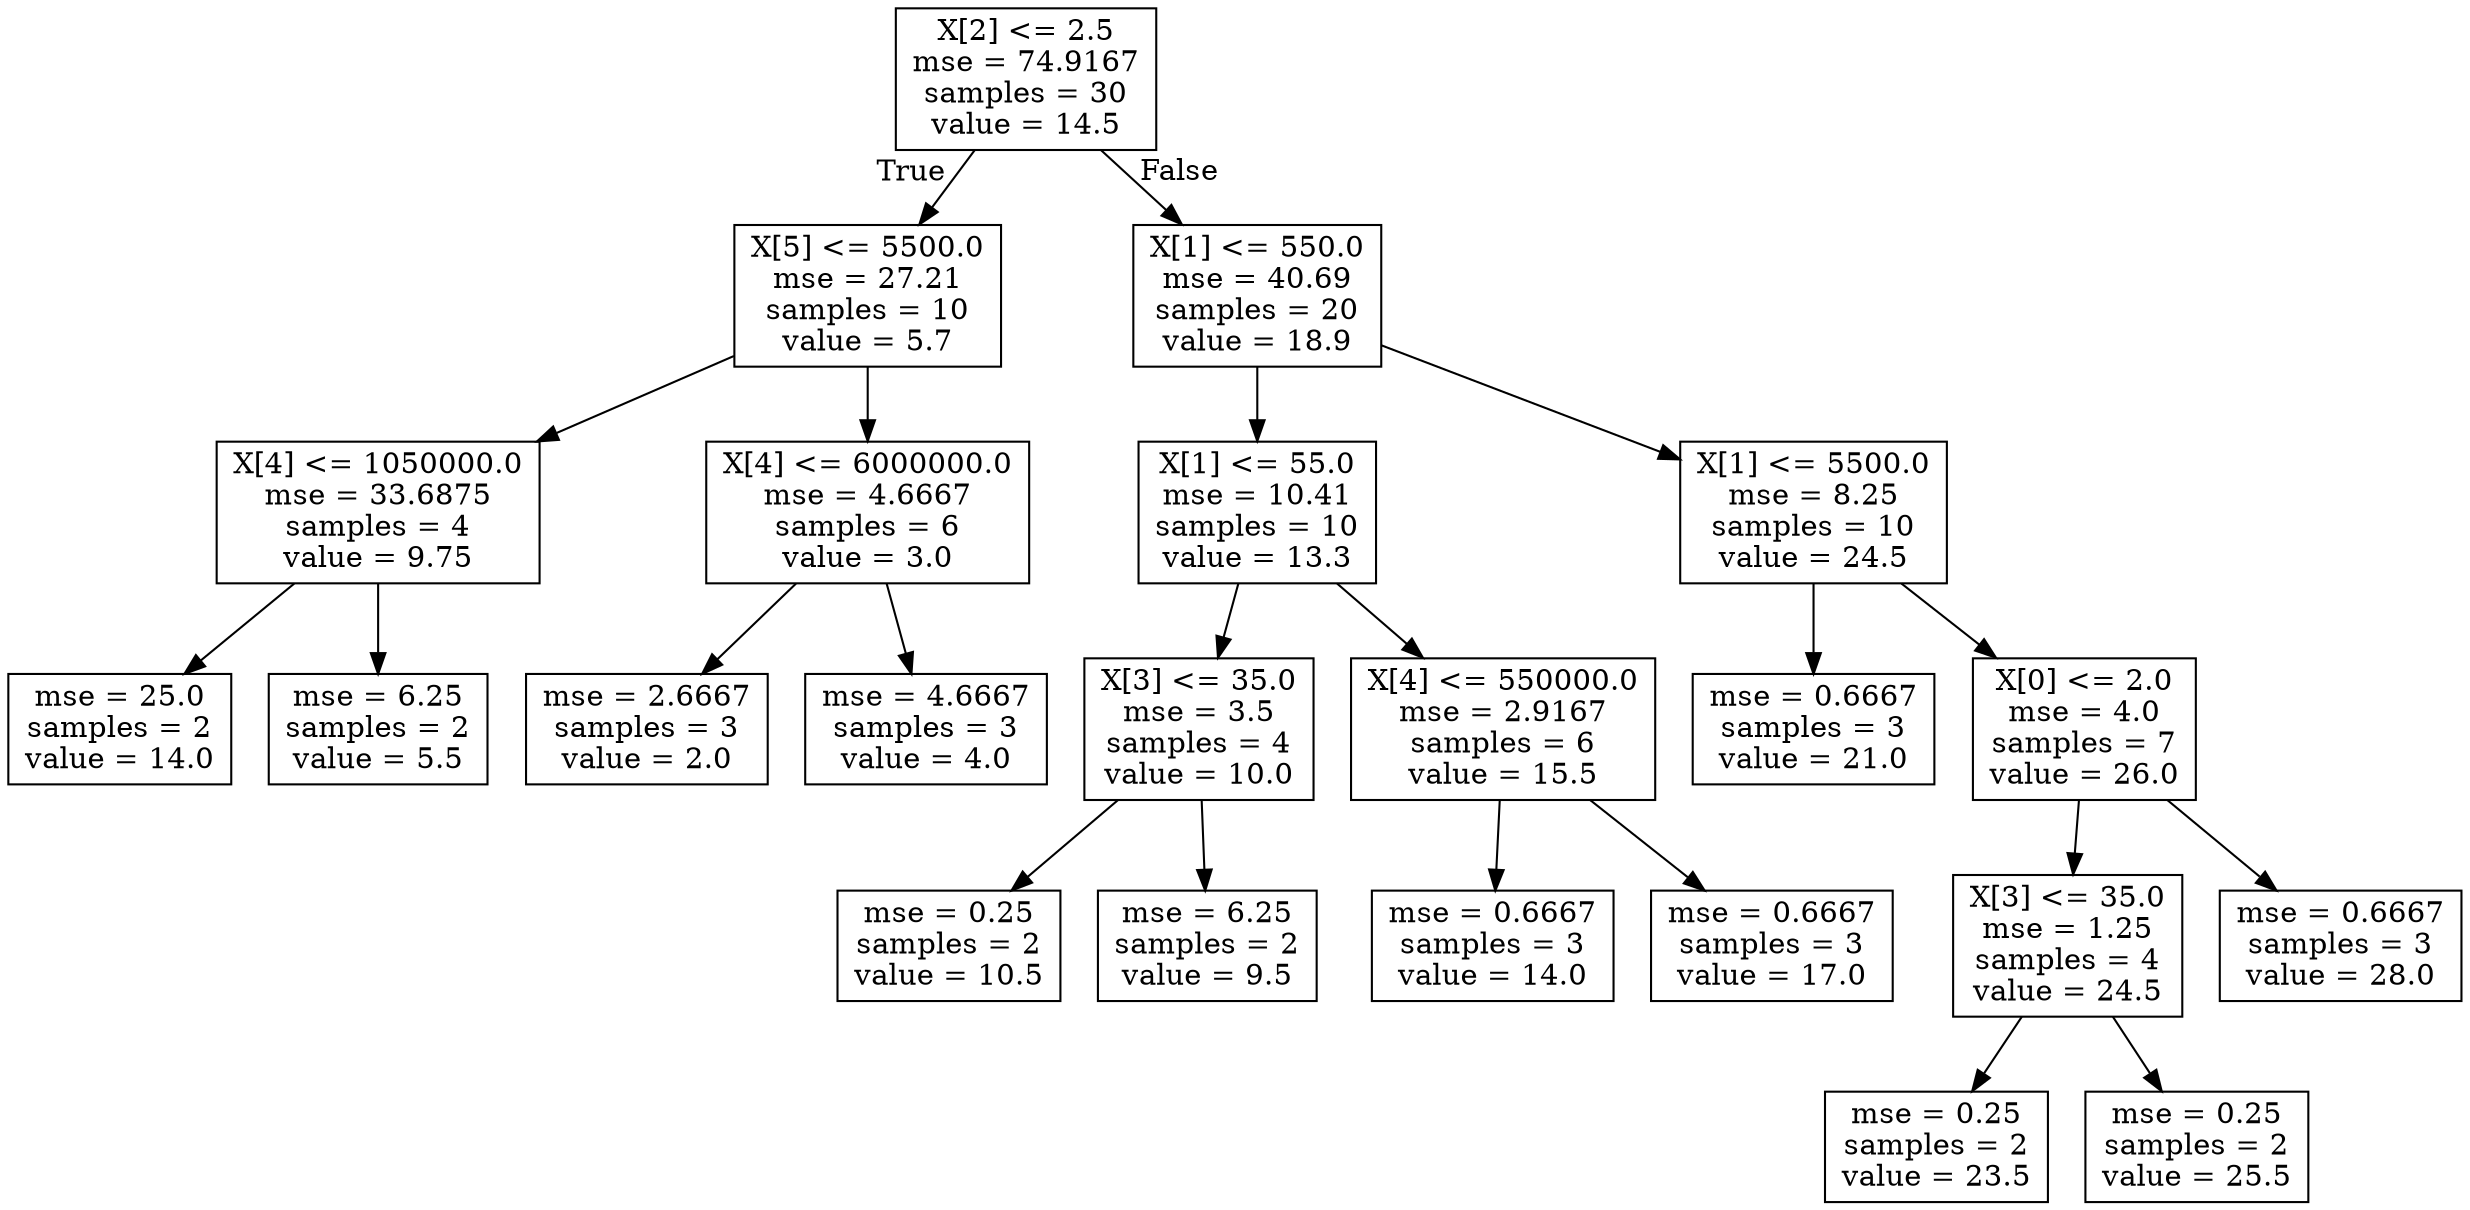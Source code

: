 digraph Tree {
node [shape=box] ;
0 [label="X[2] <= 2.5\nmse = 74.9167\nsamples = 30\nvalue = 14.5"] ;
1 [label="X[5] <= 5500.0\nmse = 27.21\nsamples = 10\nvalue = 5.7"] ;
0 -> 1 [labeldistance=2.5, labelangle=45, headlabel="True"] ;
2 [label="X[4] <= 1050000.0\nmse = 33.6875\nsamples = 4\nvalue = 9.75"] ;
1 -> 2 ;
3 [label="mse = 25.0\nsamples = 2\nvalue = 14.0"] ;
2 -> 3 ;
4 [label="mse = 6.25\nsamples = 2\nvalue = 5.5"] ;
2 -> 4 ;
5 [label="X[4] <= 6000000.0\nmse = 4.6667\nsamples = 6\nvalue = 3.0"] ;
1 -> 5 ;
6 [label="mse = 2.6667\nsamples = 3\nvalue = 2.0"] ;
5 -> 6 ;
7 [label="mse = 4.6667\nsamples = 3\nvalue = 4.0"] ;
5 -> 7 ;
8 [label="X[1] <= 550.0\nmse = 40.69\nsamples = 20\nvalue = 18.9"] ;
0 -> 8 [labeldistance=2.5, labelangle=-45, headlabel="False"] ;
9 [label="X[1] <= 55.0\nmse = 10.41\nsamples = 10\nvalue = 13.3"] ;
8 -> 9 ;
10 [label="X[3] <= 35.0\nmse = 3.5\nsamples = 4\nvalue = 10.0"] ;
9 -> 10 ;
11 [label="mse = 0.25\nsamples = 2\nvalue = 10.5"] ;
10 -> 11 ;
12 [label="mse = 6.25\nsamples = 2\nvalue = 9.5"] ;
10 -> 12 ;
13 [label="X[4] <= 550000.0\nmse = 2.9167\nsamples = 6\nvalue = 15.5"] ;
9 -> 13 ;
14 [label="mse = 0.6667\nsamples = 3\nvalue = 14.0"] ;
13 -> 14 ;
15 [label="mse = 0.6667\nsamples = 3\nvalue = 17.0"] ;
13 -> 15 ;
16 [label="X[1] <= 5500.0\nmse = 8.25\nsamples = 10\nvalue = 24.5"] ;
8 -> 16 ;
17 [label="mse = 0.6667\nsamples = 3\nvalue = 21.0"] ;
16 -> 17 ;
18 [label="X[0] <= 2.0\nmse = 4.0\nsamples = 7\nvalue = 26.0"] ;
16 -> 18 ;
19 [label="X[3] <= 35.0\nmse = 1.25\nsamples = 4\nvalue = 24.5"] ;
18 -> 19 ;
20 [label="mse = 0.25\nsamples = 2\nvalue = 23.5"] ;
19 -> 20 ;
21 [label="mse = 0.25\nsamples = 2\nvalue = 25.5"] ;
19 -> 21 ;
22 [label="mse = 0.6667\nsamples = 3\nvalue = 28.0"] ;
18 -> 22 ;
}